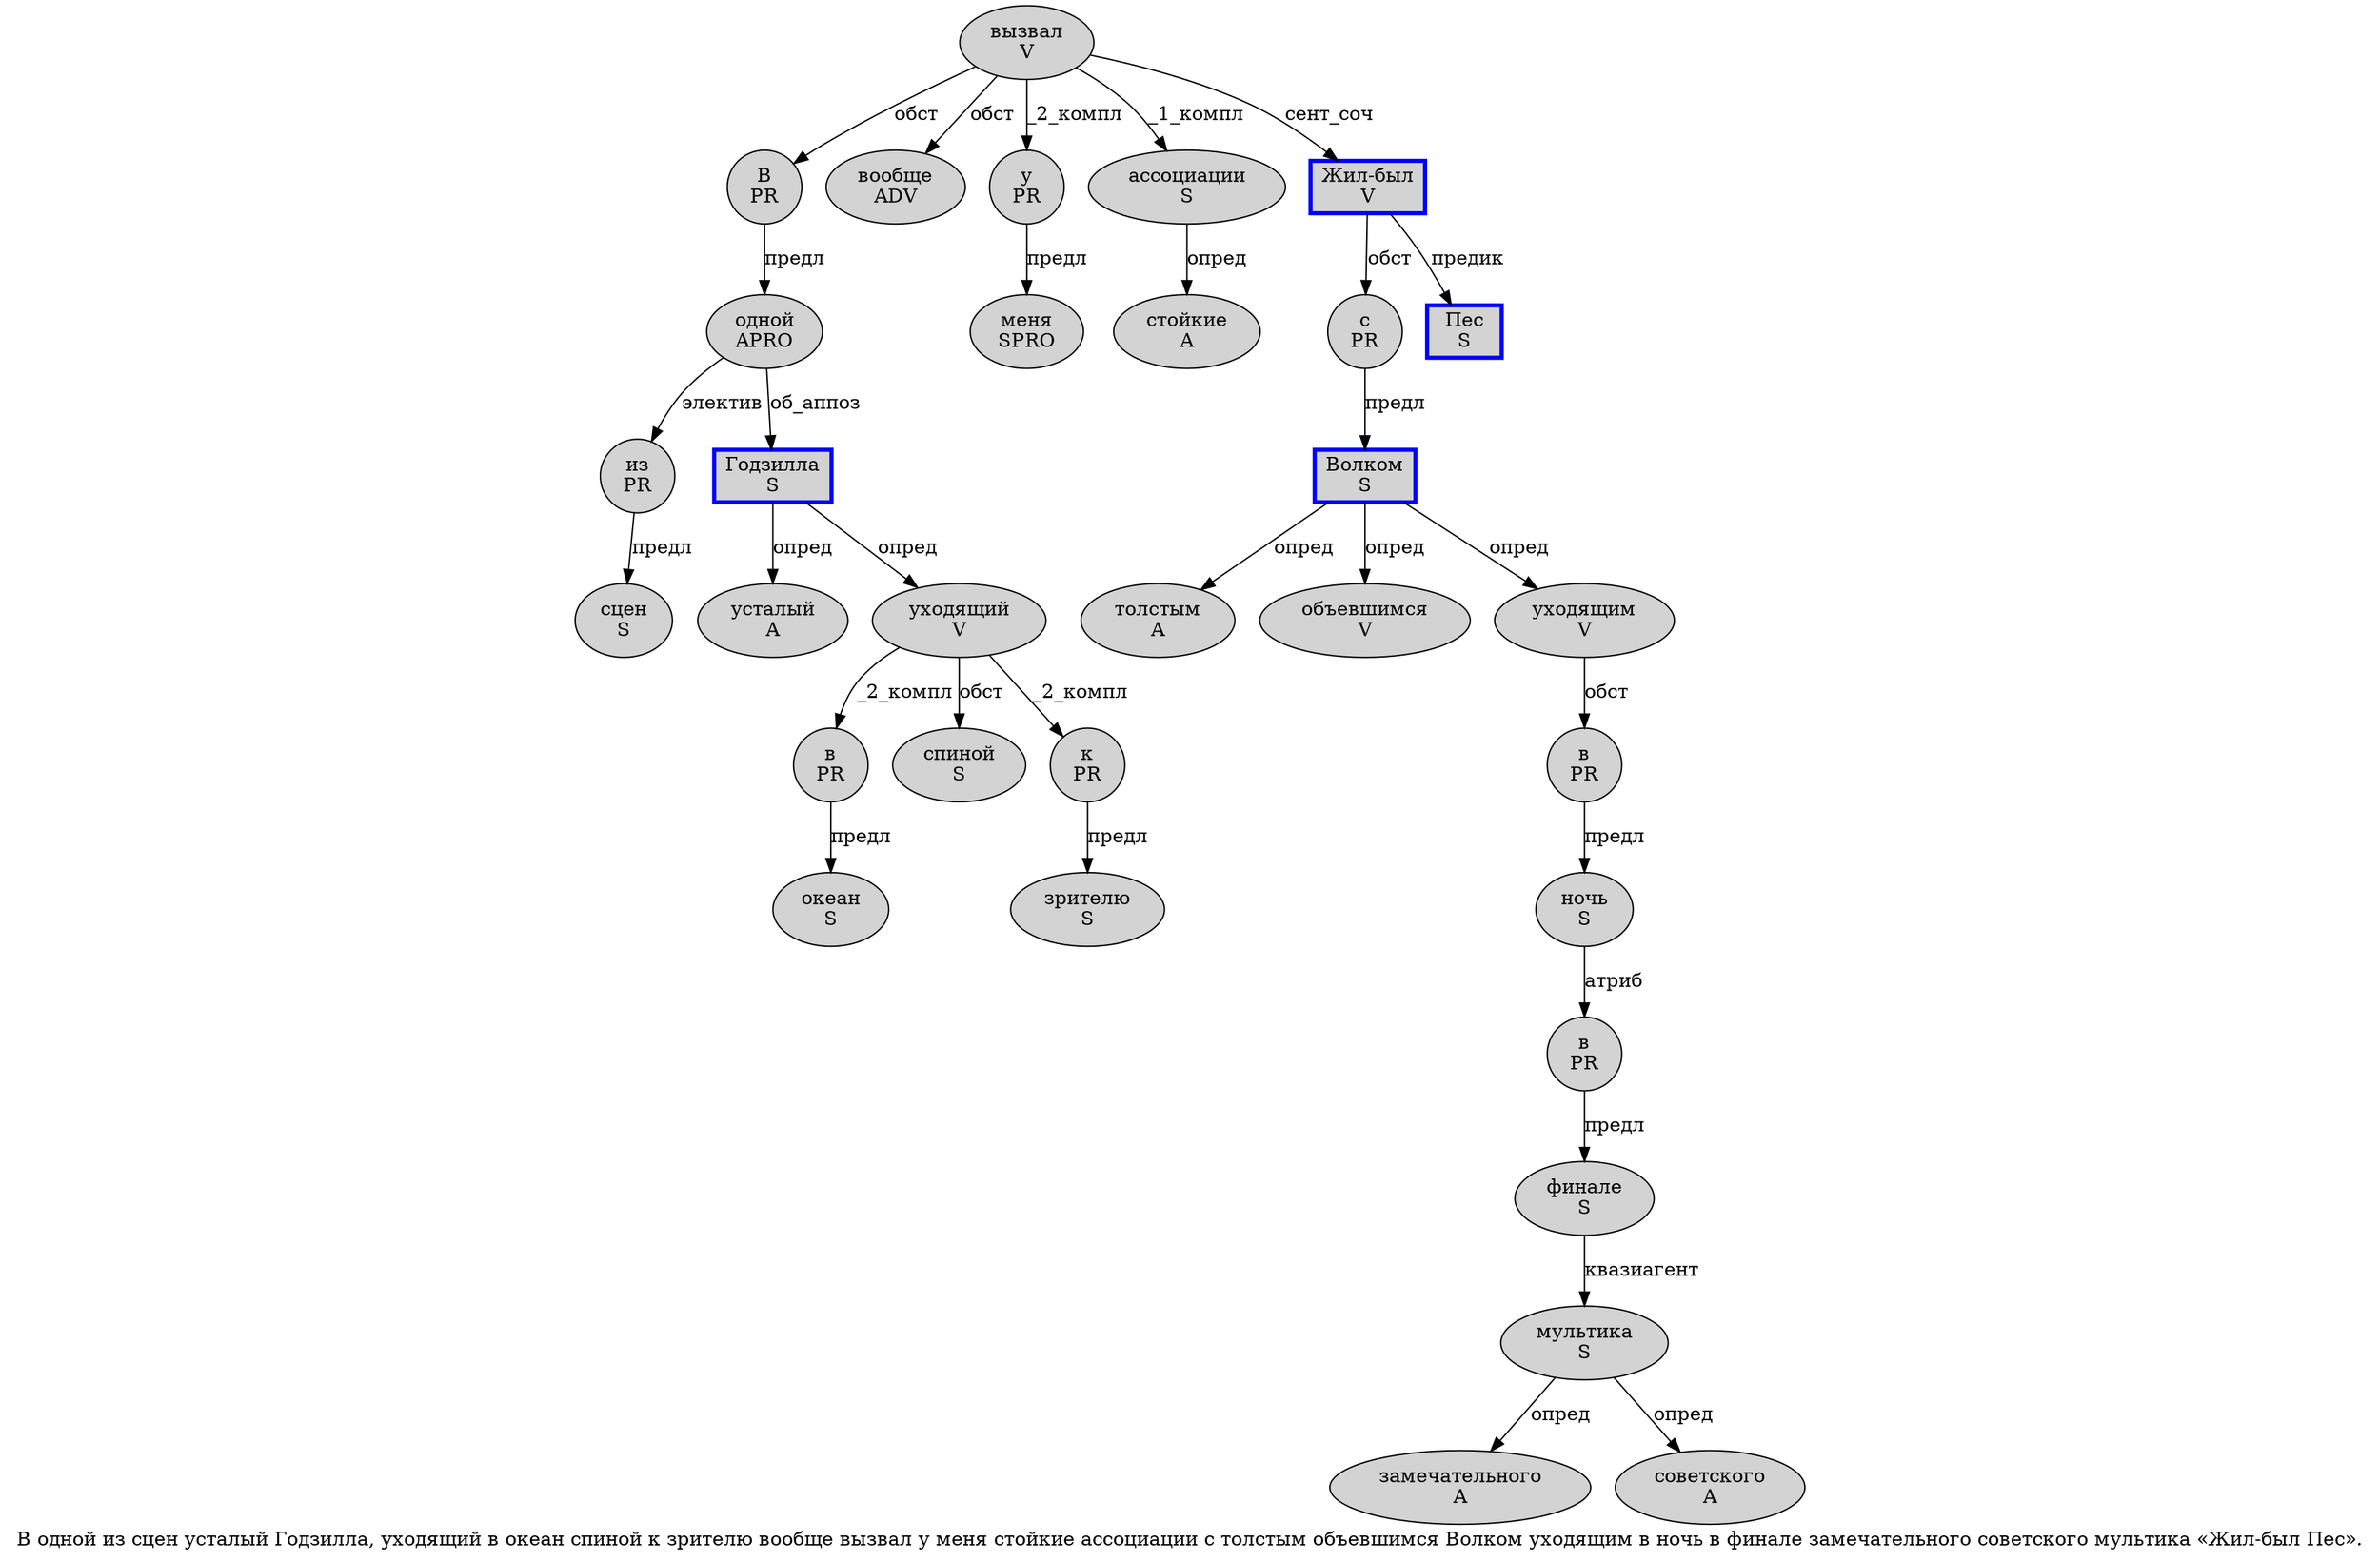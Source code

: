 digraph SENTENCE_4991 {
	graph [label="В одной из сцен усталый Годзилла, уходящий в океан спиной к зрителю вообще вызвал у меня стойкие ассоциации с толстым объевшимся Волком уходящим в ночь в финале замечательного советского мультика «Жил-был Пес»."]
	node [style=filled]
		0 [label="В
PR" color="" fillcolor=lightgray penwidth=1 shape=ellipse]
		1 [label="одной
APRO" color="" fillcolor=lightgray penwidth=1 shape=ellipse]
		2 [label="из
PR" color="" fillcolor=lightgray penwidth=1 shape=ellipse]
		3 [label="сцен
S" color="" fillcolor=lightgray penwidth=1 shape=ellipse]
		4 [label="усталый
A" color="" fillcolor=lightgray penwidth=1 shape=ellipse]
		5 [label="Годзилла
S" color=blue fillcolor=lightgray penwidth=3 shape=box]
		7 [label="уходящий
V" color="" fillcolor=lightgray penwidth=1 shape=ellipse]
		8 [label="в
PR" color="" fillcolor=lightgray penwidth=1 shape=ellipse]
		9 [label="океан
S" color="" fillcolor=lightgray penwidth=1 shape=ellipse]
		10 [label="спиной
S" color="" fillcolor=lightgray penwidth=1 shape=ellipse]
		11 [label="к
PR" color="" fillcolor=lightgray penwidth=1 shape=ellipse]
		12 [label="зрителю
S" color="" fillcolor=lightgray penwidth=1 shape=ellipse]
		13 [label="вообще
ADV" color="" fillcolor=lightgray penwidth=1 shape=ellipse]
		14 [label="вызвал
V" color="" fillcolor=lightgray penwidth=1 shape=ellipse]
		15 [label="у
PR" color="" fillcolor=lightgray penwidth=1 shape=ellipse]
		16 [label="меня
SPRO" color="" fillcolor=lightgray penwidth=1 shape=ellipse]
		17 [label="стойкие
A" color="" fillcolor=lightgray penwidth=1 shape=ellipse]
		18 [label="ассоциации
S" color="" fillcolor=lightgray penwidth=1 shape=ellipse]
		19 [label="с
PR" color="" fillcolor=lightgray penwidth=1 shape=ellipse]
		20 [label="толстым
A" color="" fillcolor=lightgray penwidth=1 shape=ellipse]
		21 [label="объевшимся
V" color="" fillcolor=lightgray penwidth=1 shape=ellipse]
		22 [label="Волком
S" color=blue fillcolor=lightgray penwidth=3 shape=box]
		23 [label="уходящим
V" color="" fillcolor=lightgray penwidth=1 shape=ellipse]
		24 [label="в
PR" color="" fillcolor=lightgray penwidth=1 shape=ellipse]
		25 [label="ночь
S" color="" fillcolor=lightgray penwidth=1 shape=ellipse]
		26 [label="в
PR" color="" fillcolor=lightgray penwidth=1 shape=ellipse]
		27 [label="финале
S" color="" fillcolor=lightgray penwidth=1 shape=ellipse]
		28 [label="замечательного
A" color="" fillcolor=lightgray penwidth=1 shape=ellipse]
		29 [label="советского
A" color="" fillcolor=lightgray penwidth=1 shape=ellipse]
		30 [label="мультика
S" color="" fillcolor=lightgray penwidth=1 shape=ellipse]
		32 [label="Жил-был
V" color=blue fillcolor=lightgray penwidth=3 shape=box]
		33 [label="Пес
S" color=blue fillcolor=lightgray penwidth=3 shape=box]
			27 -> 30 [label="квазиагент"]
			25 -> 26 [label="атриб"]
			2 -> 3 [label="предл"]
			22 -> 20 [label="опред"]
			22 -> 21 [label="опред"]
			22 -> 23 [label="опред"]
			5 -> 4 [label="опред"]
			5 -> 7 [label="опред"]
			7 -> 8 [label="_2_компл"]
			7 -> 10 [label="обст"]
			7 -> 11 [label="_2_компл"]
			14 -> 0 [label="обст"]
			14 -> 13 [label="обст"]
			14 -> 15 [label="_2_компл"]
			14 -> 18 [label="_1_компл"]
			14 -> 32 [label="сент_соч"]
			30 -> 28 [label="опред"]
			30 -> 29 [label="опред"]
			0 -> 1 [label="предл"]
			8 -> 9 [label="предл"]
			24 -> 25 [label="предл"]
			18 -> 17 [label="опред"]
			32 -> 19 [label="обст"]
			32 -> 33 [label="предик"]
			15 -> 16 [label="предл"]
			23 -> 24 [label="обст"]
			19 -> 22 [label="предл"]
			26 -> 27 [label="предл"]
			11 -> 12 [label="предл"]
			1 -> 2 [label="электив"]
			1 -> 5 [label="об_аппоз"]
}